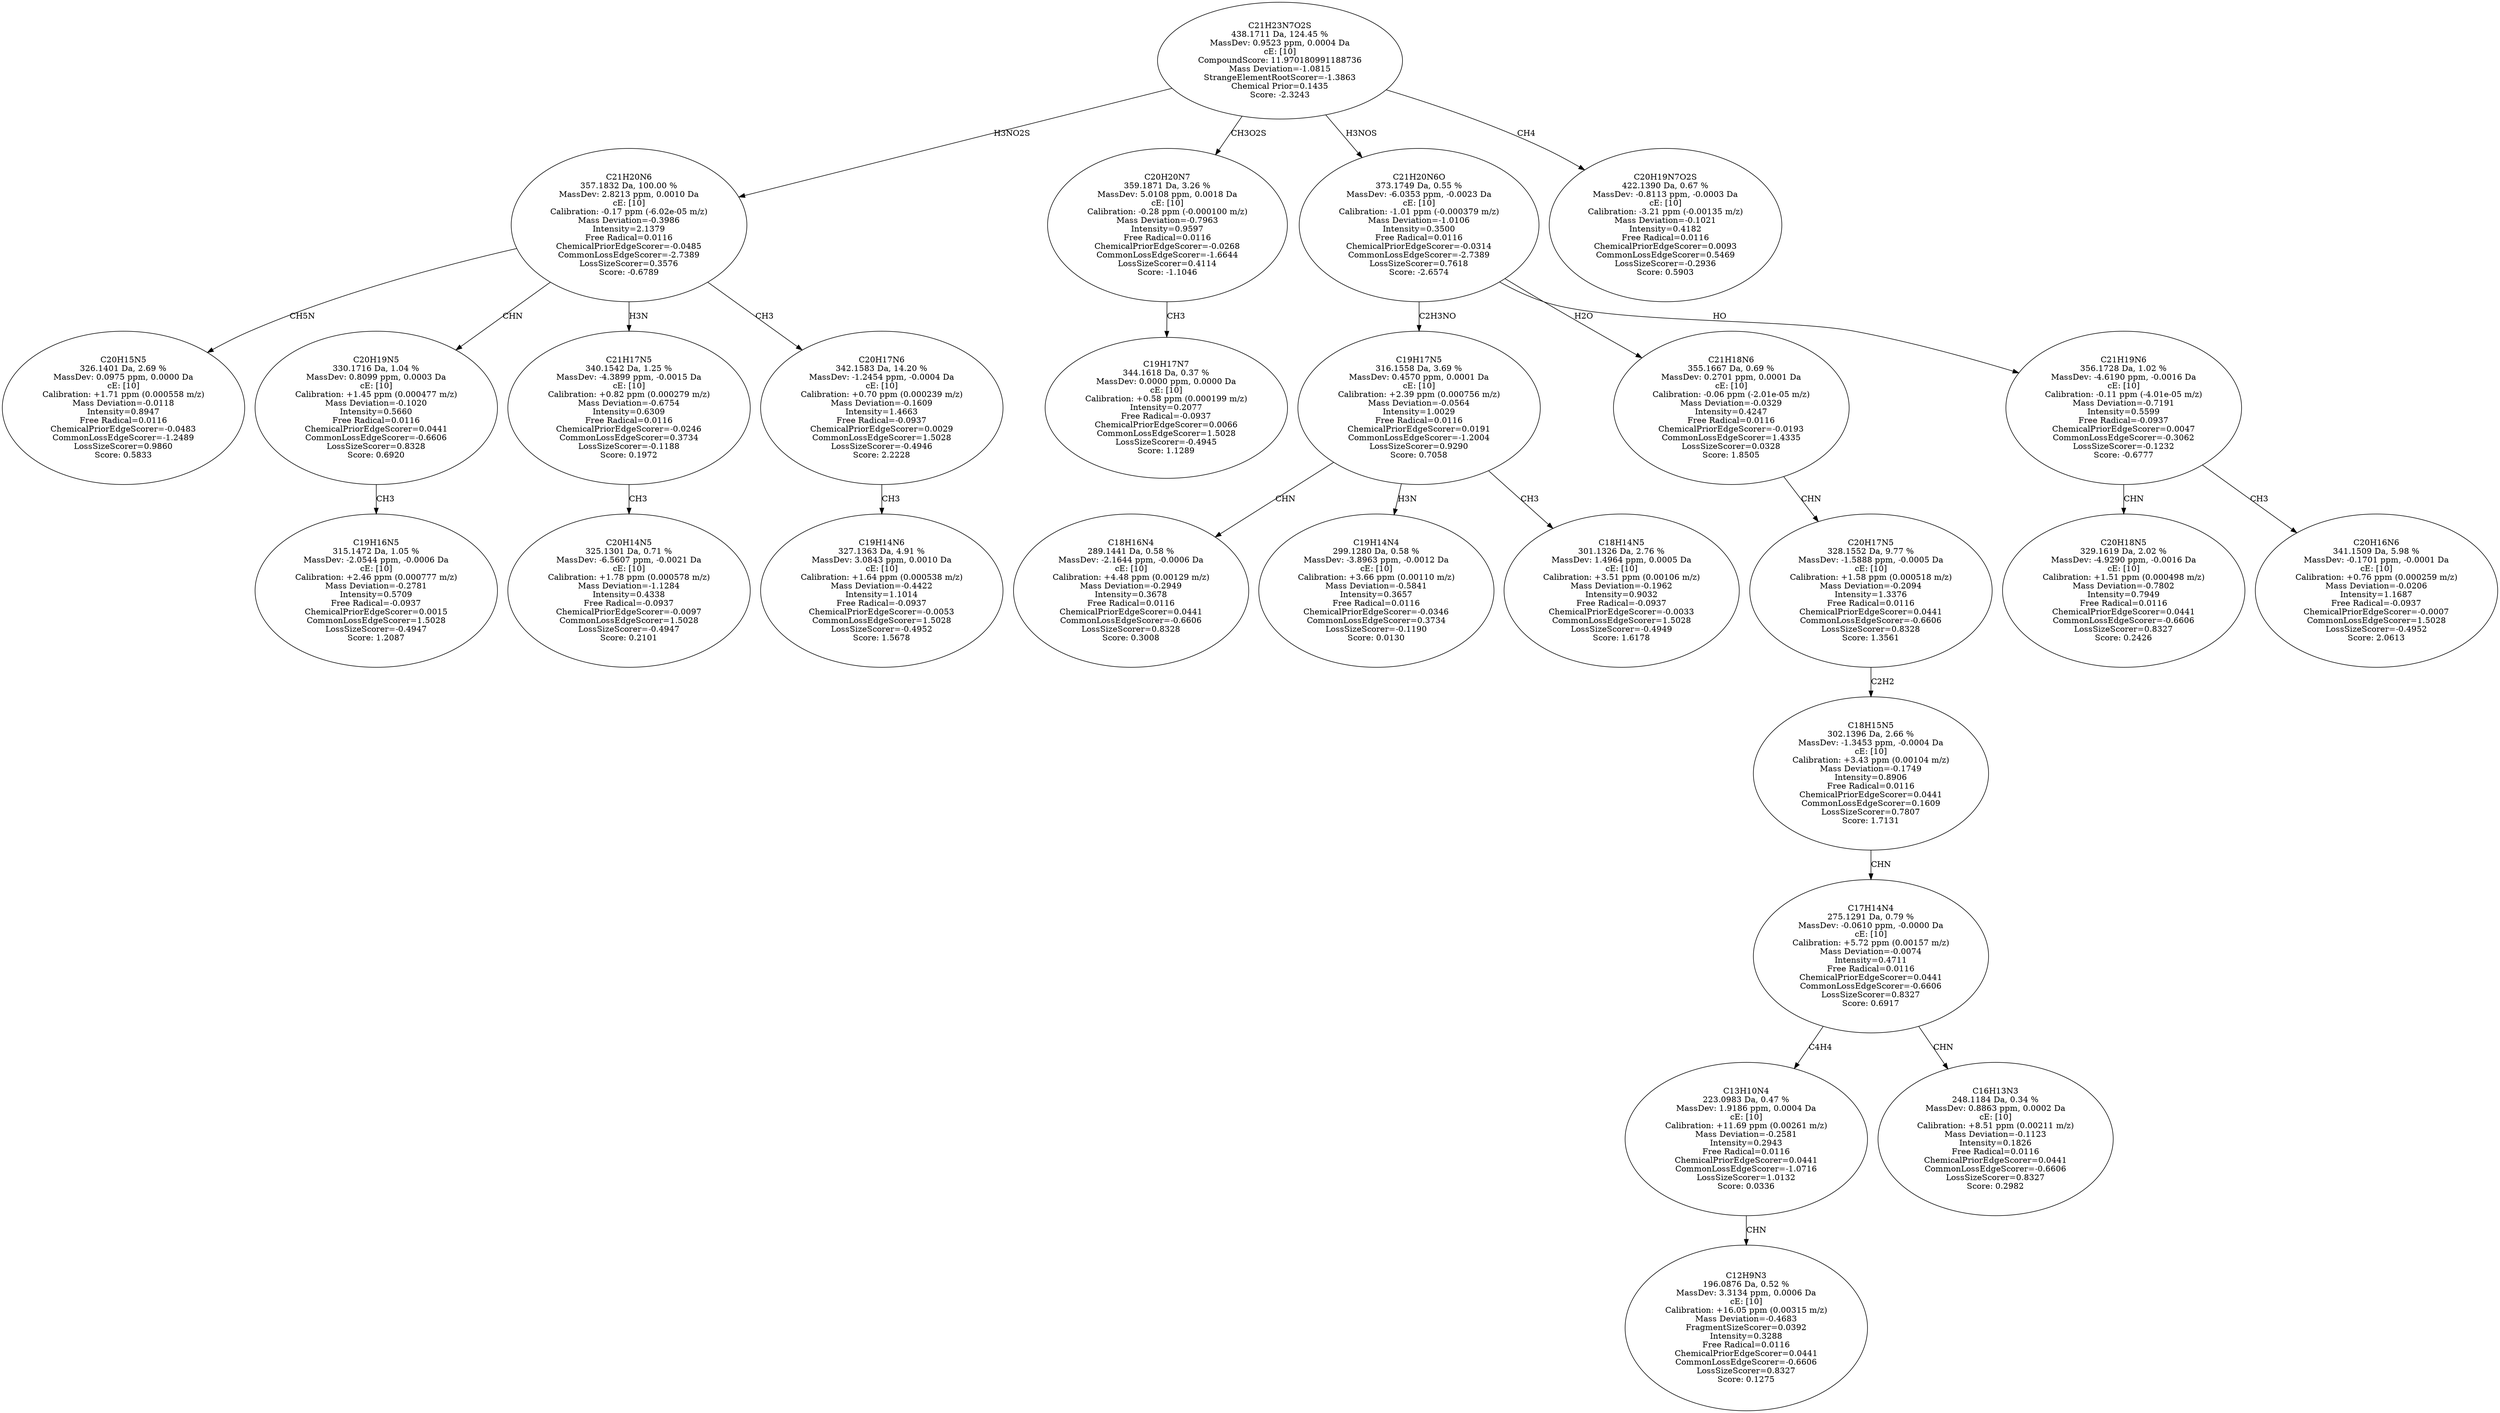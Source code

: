 strict digraph {
v1 [label="C20H15N5\n326.1401 Da, 2.69 %\nMassDev: 0.0975 ppm, 0.0000 Da\ncE: [10]\nCalibration: +1.71 ppm (0.000558 m/z)\nMass Deviation=-0.0118\nIntensity=0.8947\nFree Radical=0.0116\nChemicalPriorEdgeScorer=-0.0483\nCommonLossEdgeScorer=-1.2489\nLossSizeScorer=0.9860\nScore: 0.5833"];
v2 [label="C19H16N5\n315.1472 Da, 1.05 %\nMassDev: -2.0544 ppm, -0.0006 Da\ncE: [10]\nCalibration: +2.46 ppm (0.000777 m/z)\nMass Deviation=-0.2781\nIntensity=0.5709\nFree Radical=-0.0937\nChemicalPriorEdgeScorer=0.0015\nCommonLossEdgeScorer=1.5028\nLossSizeScorer=-0.4947\nScore: 1.2087"];
v3 [label="C20H19N5\n330.1716 Da, 1.04 %\nMassDev: 0.8099 ppm, 0.0003 Da\ncE: [10]\nCalibration: +1.45 ppm (0.000477 m/z)\nMass Deviation=-0.1020\nIntensity=0.5660\nFree Radical=0.0116\nChemicalPriorEdgeScorer=0.0441\nCommonLossEdgeScorer=-0.6606\nLossSizeScorer=0.8328\nScore: 0.6920"];
v4 [label="C20H14N5\n325.1301 Da, 0.71 %\nMassDev: -6.5607 ppm, -0.0021 Da\ncE: [10]\nCalibration: +1.78 ppm (0.000578 m/z)\nMass Deviation=-1.1284\nIntensity=0.4338\nFree Radical=-0.0937\nChemicalPriorEdgeScorer=-0.0097\nCommonLossEdgeScorer=1.5028\nLossSizeScorer=-0.4947\nScore: 0.2101"];
v5 [label="C21H17N5\n340.1542 Da, 1.25 %\nMassDev: -4.3899 ppm, -0.0015 Da\ncE: [10]\nCalibration: +0.82 ppm (0.000279 m/z)\nMass Deviation=-0.6754\nIntensity=0.6309\nFree Radical=0.0116\nChemicalPriorEdgeScorer=-0.0246\nCommonLossEdgeScorer=0.3734\nLossSizeScorer=-0.1188\nScore: 0.1972"];
v6 [label="C19H14N6\n327.1363 Da, 4.91 %\nMassDev: 3.0843 ppm, 0.0010 Da\ncE: [10]\nCalibration: +1.64 ppm (0.000538 m/z)\nMass Deviation=-0.4422\nIntensity=1.1014\nFree Radical=-0.0937\nChemicalPriorEdgeScorer=-0.0053\nCommonLossEdgeScorer=1.5028\nLossSizeScorer=-0.4952\nScore: 1.5678"];
v7 [label="C20H17N6\n342.1583 Da, 14.20 %\nMassDev: -1.2454 ppm, -0.0004 Da\ncE: [10]\nCalibration: +0.70 ppm (0.000239 m/z)\nMass Deviation=-0.1609\nIntensity=1.4663\nFree Radical=-0.0937\nChemicalPriorEdgeScorer=0.0029\nCommonLossEdgeScorer=1.5028\nLossSizeScorer=-0.4946\nScore: 2.2228"];
v8 [label="C21H20N6\n357.1832 Da, 100.00 %\nMassDev: 2.8213 ppm, 0.0010 Da\ncE: [10]\nCalibration: -0.17 ppm (-6.02e-05 m/z)\nMass Deviation=-0.3986\nIntensity=2.1379\nFree Radical=0.0116\nChemicalPriorEdgeScorer=-0.0485\nCommonLossEdgeScorer=-2.7389\nLossSizeScorer=0.3576\nScore: -0.6789"];
v9 [label="C19H17N7\n344.1618 Da, 0.37 %\nMassDev: 0.0000 ppm, 0.0000 Da\ncE: [10]\nCalibration: +0.58 ppm (0.000199 m/z)\nIntensity=0.2077\nFree Radical=-0.0937\nChemicalPriorEdgeScorer=0.0066\nCommonLossEdgeScorer=1.5028\nLossSizeScorer=-0.4945\nScore: 1.1289"];
v10 [label="C20H20N7\n359.1871 Da, 3.26 %\nMassDev: 5.0108 ppm, 0.0018 Da\ncE: [10]\nCalibration: -0.28 ppm (-0.000100 m/z)\nMass Deviation=-0.7963\nIntensity=0.9597\nFree Radical=0.0116\nChemicalPriorEdgeScorer=-0.0268\nCommonLossEdgeScorer=-1.6644\nLossSizeScorer=0.4114\nScore: -1.1046"];
v11 [label="C18H16N4\n289.1441 Da, 0.58 %\nMassDev: -2.1644 ppm, -0.0006 Da\ncE: [10]\nCalibration: +4.48 ppm (0.00129 m/z)\nMass Deviation=-0.2949\nIntensity=0.3678\nFree Radical=0.0116\nChemicalPriorEdgeScorer=0.0441\nCommonLossEdgeScorer=-0.6606\nLossSizeScorer=0.8328\nScore: 0.3008"];
v12 [label="C19H14N4\n299.1280 Da, 0.58 %\nMassDev: -3.8963 ppm, -0.0012 Da\ncE: [10]\nCalibration: +3.66 ppm (0.00110 m/z)\nMass Deviation=-0.5841\nIntensity=0.3657\nFree Radical=0.0116\nChemicalPriorEdgeScorer=-0.0346\nCommonLossEdgeScorer=0.3734\nLossSizeScorer=-0.1190\nScore: 0.0130"];
v13 [label="C18H14N5\n301.1326 Da, 2.76 %\nMassDev: 1.4964 ppm, 0.0005 Da\ncE: [10]\nCalibration: +3.51 ppm (0.00106 m/z)\nMass Deviation=-0.1962\nIntensity=0.9032\nFree Radical=-0.0937\nChemicalPriorEdgeScorer=-0.0033\nCommonLossEdgeScorer=1.5028\nLossSizeScorer=-0.4949\nScore: 1.6178"];
v14 [label="C19H17N5\n316.1558 Da, 3.69 %\nMassDev: 0.4570 ppm, 0.0001 Da\ncE: [10]\nCalibration: +2.39 ppm (0.000756 m/z)\nMass Deviation=-0.0564\nIntensity=1.0029\nFree Radical=0.0116\nChemicalPriorEdgeScorer=0.0191\nCommonLossEdgeScorer=-1.2004\nLossSizeScorer=0.9290\nScore: 0.7058"];
v15 [label="C12H9N3\n196.0876 Da, 0.52 %\nMassDev: 3.3134 ppm, 0.0006 Da\ncE: [10]\nCalibration: +16.05 ppm (0.00315 m/z)\nMass Deviation=-0.4683\nFragmentSizeScorer=0.0392\nIntensity=0.3288\nFree Radical=0.0116\nChemicalPriorEdgeScorer=0.0441\nCommonLossEdgeScorer=-0.6606\nLossSizeScorer=0.8327\nScore: 0.1275"];
v16 [label="C13H10N4\n223.0983 Da, 0.47 %\nMassDev: 1.9186 ppm, 0.0004 Da\ncE: [10]\nCalibration: +11.69 ppm (0.00261 m/z)\nMass Deviation=-0.2581\nIntensity=0.2943\nFree Radical=0.0116\nChemicalPriorEdgeScorer=0.0441\nCommonLossEdgeScorer=-1.0716\nLossSizeScorer=1.0132\nScore: 0.0336"];
v17 [label="C16H13N3\n248.1184 Da, 0.34 %\nMassDev: 0.8863 ppm, 0.0002 Da\ncE: [10]\nCalibration: +8.51 ppm (0.00211 m/z)\nMass Deviation=-0.1123\nIntensity=0.1826\nFree Radical=0.0116\nChemicalPriorEdgeScorer=0.0441\nCommonLossEdgeScorer=-0.6606\nLossSizeScorer=0.8327\nScore: 0.2982"];
v18 [label="C17H14N4\n275.1291 Da, 0.79 %\nMassDev: -0.0610 ppm, -0.0000 Da\ncE: [10]\nCalibration: +5.72 ppm (0.00157 m/z)\nMass Deviation=-0.0074\nIntensity=0.4711\nFree Radical=0.0116\nChemicalPriorEdgeScorer=0.0441\nCommonLossEdgeScorer=-0.6606\nLossSizeScorer=0.8327\nScore: 0.6917"];
v19 [label="C18H15N5\n302.1396 Da, 2.66 %\nMassDev: -1.3453 ppm, -0.0004 Da\ncE: [10]\nCalibration: +3.43 ppm (0.00104 m/z)\nMass Deviation=-0.1749\nIntensity=0.8906\nFree Radical=0.0116\nChemicalPriorEdgeScorer=0.0441\nCommonLossEdgeScorer=0.1609\nLossSizeScorer=0.7807\nScore: 1.7131"];
v20 [label="C20H17N5\n328.1552 Da, 9.77 %\nMassDev: -1.5888 ppm, -0.0005 Da\ncE: [10]\nCalibration: +1.58 ppm (0.000518 m/z)\nMass Deviation=-0.2094\nIntensity=1.3376\nFree Radical=0.0116\nChemicalPriorEdgeScorer=0.0441\nCommonLossEdgeScorer=-0.6606\nLossSizeScorer=0.8328\nScore: 1.3561"];
v21 [label="C21H18N6\n355.1667 Da, 0.69 %\nMassDev: 0.2701 ppm, 0.0001 Da\ncE: [10]\nCalibration: -0.06 ppm (-2.01e-05 m/z)\nMass Deviation=-0.0329\nIntensity=0.4247\nFree Radical=0.0116\nChemicalPriorEdgeScorer=-0.0193\nCommonLossEdgeScorer=1.4335\nLossSizeScorer=0.0328\nScore: 1.8505"];
v22 [label="C20H18N5\n329.1619 Da, 2.02 %\nMassDev: -4.9290 ppm, -0.0016 Da\ncE: [10]\nCalibration: +1.51 ppm (0.000498 m/z)\nMass Deviation=-0.7802\nIntensity=0.7949\nFree Radical=0.0116\nChemicalPriorEdgeScorer=0.0441\nCommonLossEdgeScorer=-0.6606\nLossSizeScorer=0.8327\nScore: 0.2426"];
v23 [label="C20H16N6\n341.1509 Da, 5.98 %\nMassDev: -0.1701 ppm, -0.0001 Da\ncE: [10]\nCalibration: +0.76 ppm (0.000259 m/z)\nMass Deviation=-0.0206\nIntensity=1.1687\nFree Radical=-0.0937\nChemicalPriorEdgeScorer=-0.0007\nCommonLossEdgeScorer=1.5028\nLossSizeScorer=-0.4952\nScore: 2.0613"];
v24 [label="C21H19N6\n356.1728 Da, 1.02 %\nMassDev: -4.6190 ppm, -0.0016 Da\ncE: [10]\nCalibration: -0.11 ppm (-4.01e-05 m/z)\nMass Deviation=-0.7191\nIntensity=0.5599\nFree Radical=-0.0937\nChemicalPriorEdgeScorer=0.0047\nCommonLossEdgeScorer=-0.3062\nLossSizeScorer=-0.1232\nScore: -0.6777"];
v25 [label="C21H20N6O\n373.1749 Da, 0.55 %\nMassDev: -6.0353 ppm, -0.0023 Da\ncE: [10]\nCalibration: -1.01 ppm (-0.000379 m/z)\nMass Deviation=-1.0106\nIntensity=0.3500\nFree Radical=0.0116\nChemicalPriorEdgeScorer=-0.0314\nCommonLossEdgeScorer=-2.7389\nLossSizeScorer=0.7618\nScore: -2.6574"];
v26 [label="C20H19N7O2S\n422.1390 Da, 0.67 %\nMassDev: -0.8113 ppm, -0.0003 Da\ncE: [10]\nCalibration: -3.21 ppm (-0.00135 m/z)\nMass Deviation=-0.1021\nIntensity=0.4182\nFree Radical=0.0116\nChemicalPriorEdgeScorer=0.0093\nCommonLossEdgeScorer=0.5469\nLossSizeScorer=-0.2936\nScore: 0.5903"];
v27 [label="C21H23N7O2S\n438.1711 Da, 124.45 %\nMassDev: 0.9523 ppm, 0.0004 Da\ncE: [10]\nCompoundScore: 11.970180991188736\nMass Deviation=-1.0815\nStrangeElementRootScorer=-1.3863\nChemical Prior=0.1435\nScore: -2.3243"];
v8 -> v1 [label="CH5N"];
v3 -> v2 [label="CH3"];
v8 -> v3 [label="CHN"];
v5 -> v4 [label="CH3"];
v8 -> v5 [label="H3N"];
v7 -> v6 [label="CH3"];
v8 -> v7 [label="CH3"];
v27 -> v8 [label="H3NO2S"];
v10 -> v9 [label="CH3"];
v27 -> v10 [label="CH3O2S"];
v14 -> v11 [label="CHN"];
v14 -> v12 [label="H3N"];
v14 -> v13 [label="CH3"];
v25 -> v14 [label="C2H3NO"];
v16 -> v15 [label="CHN"];
v18 -> v16 [label="C4H4"];
v18 -> v17 [label="CHN"];
v19 -> v18 [label="CHN"];
v20 -> v19 [label="C2H2"];
v21 -> v20 [label="CHN"];
v25 -> v21 [label="H2O"];
v24 -> v22 [label="CHN"];
v24 -> v23 [label="CH3"];
v25 -> v24 [label="HO"];
v27 -> v25 [label="H3NOS"];
v27 -> v26 [label="CH4"];
}